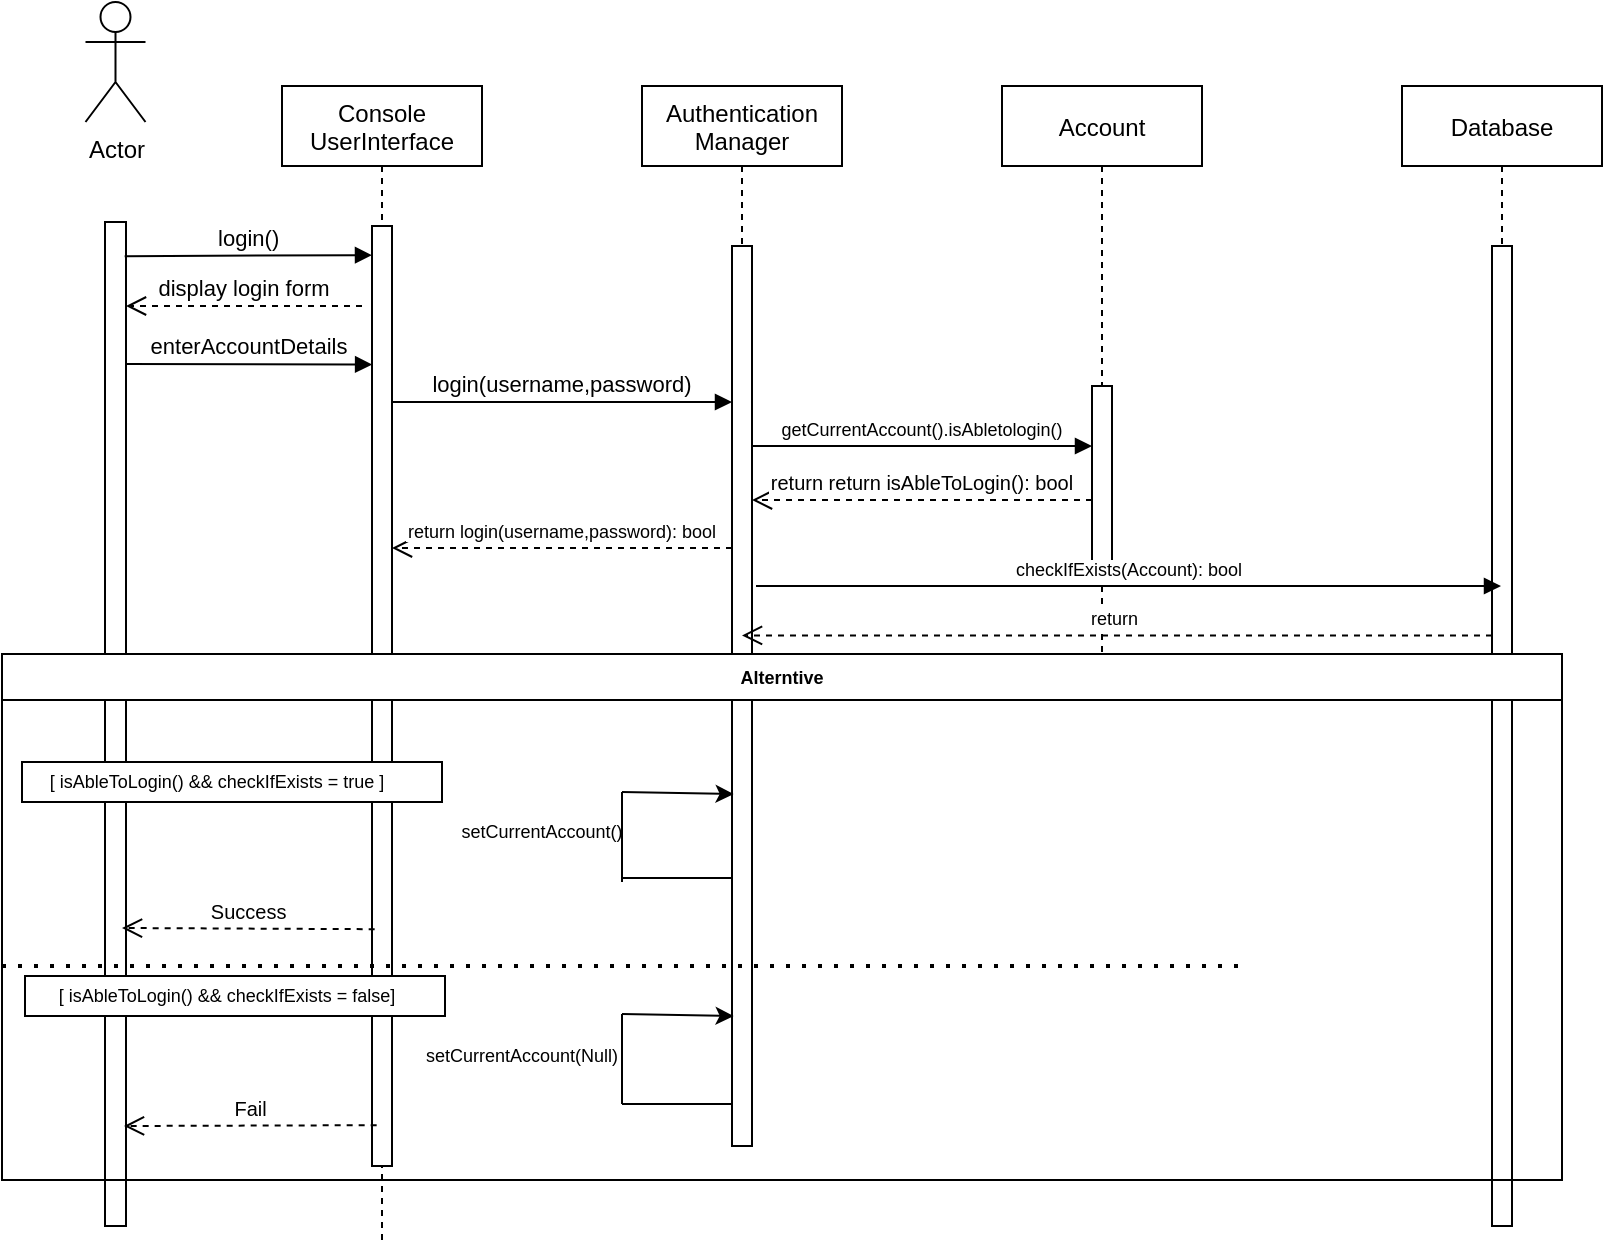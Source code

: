 <mxfile version="15.8.2" type="device"><diagram id="kgpKYQtTHZ0yAKxKKP6v" name="Page-1"><mxGraphModel dx="2272" dy="762" grid="1" gridSize="10" guides="1" tooltips="1" connect="1" arrows="1" fold="1" page="1" pageScale="1" pageWidth="850" pageHeight="1100" math="0" shadow="0"><root><mxCell id="0"/><mxCell id="1" parent="0"/><mxCell id="_wYik2mdYLtfwU2TrMEh-3" value="" style="whiteSpace=wrap;html=1;verticalAlign=top;" vertex="1" parent="1"><mxGeometry x="31.5" y="148" width="10.5" height="502" as="geometry"/></mxCell><mxCell id="3nuBFxr9cyL0pnOWT2aG-1" value="Console&#10;UserInterface" style="shape=umlLifeline;perimeter=lifelinePerimeter;container=1;collapsible=0;recursiveResize=0;rounded=0;shadow=0;strokeWidth=1;" parent="1" vertex="1"><mxGeometry x="120" y="80" width="100" height="580" as="geometry"/></mxCell><mxCell id="3nuBFxr9cyL0pnOWT2aG-2" value="" style="points=[];perimeter=orthogonalPerimeter;rounded=0;shadow=0;strokeWidth=1;" parent="3nuBFxr9cyL0pnOWT2aG-1" vertex="1"><mxGeometry x="45" y="70" width="10" height="470" as="geometry"/></mxCell><mxCell id="_wYik2mdYLtfwU2TrMEh-8" value="display login form" style="verticalAlign=bottom;endArrow=open;dashed=1;endSize=8;shadow=0;strokeWidth=1;" edge="1" parent="3nuBFxr9cyL0pnOWT2aG-1"><mxGeometry relative="1" as="geometry"><mxPoint x="-78.0" y="110.0" as="targetPoint"/><mxPoint x="40" y="110" as="sourcePoint"/></mxGeometry></mxCell><mxCell id="3nuBFxr9cyL0pnOWT2aG-5" value="Authentication&#10;Manager" style="shape=umlLifeline;perimeter=lifelinePerimeter;container=1;collapsible=0;recursiveResize=0;rounded=0;shadow=0;strokeWidth=1;" parent="1" vertex="1"><mxGeometry x="300" y="80" width="100" height="530" as="geometry"/></mxCell><mxCell id="3nuBFxr9cyL0pnOWT2aG-6" value="" style="points=[];perimeter=orthogonalPerimeter;rounded=0;shadow=0;strokeWidth=1;" parent="3nuBFxr9cyL0pnOWT2aG-5" vertex="1"><mxGeometry x="45" y="80" width="10" height="450" as="geometry"/></mxCell><mxCell id="3nuBFxr9cyL0pnOWT2aG-7" value="return login(username,password): bool" style="verticalAlign=bottom;endArrow=open;dashed=1;endSize=8;exitX=0;exitY=0.95;shadow=0;strokeWidth=1;fontSize=9;" parent="1" edge="1"><mxGeometry relative="1" as="geometry"><mxPoint x="175" y="311.0" as="targetPoint"/><mxPoint x="345" y="311.0" as="sourcePoint"/></mxGeometry></mxCell><mxCell id="3nuBFxr9cyL0pnOWT2aG-8" value="login(username,password)" style="verticalAlign=bottom;endArrow=block;entryX=0;entryY=0;shadow=0;strokeWidth=1;" parent="1" edge="1"><mxGeometry relative="1" as="geometry"><mxPoint x="175" y="238.0" as="sourcePoint"/><mxPoint x="345" y="238.0" as="targetPoint"/></mxGeometry></mxCell><mxCell id="_wYik2mdYLtfwU2TrMEh-1" value="Actor" style="shape=umlActor;verticalLabelPosition=bottom;verticalAlign=top;html=1;outlineConnect=0;" vertex="1" parent="1"><mxGeometry x="21.75" y="38" width="30" height="60" as="geometry"/></mxCell><mxCell id="_wYik2mdYLtfwU2TrMEh-7" value="login()" style="verticalAlign=bottom;endArrow=block;shadow=0;strokeWidth=1;entryX=0;entryY=0.031;entryDx=0;entryDy=0;entryPerimeter=0;exitX=0.937;exitY=0.034;exitDx=0;exitDy=0;exitPerimeter=0;" edge="1" parent="1" source="_wYik2mdYLtfwU2TrMEh-3" target="3nuBFxr9cyL0pnOWT2aG-2"><mxGeometry relative="1" as="geometry"><mxPoint x="42" y="157.0" as="sourcePoint"/><mxPoint x="165.05" y="159.96" as="targetPoint"/></mxGeometry></mxCell><mxCell id="_wYik2mdYLtfwU2TrMEh-9" value="enterAccountDetails" style="verticalAlign=bottom;endArrow=block;shadow=0;strokeWidth=1;entryX=0.005;entryY=0.054;entryDx=0;entryDy=0;entryPerimeter=0;" edge="1" parent="1"><mxGeometry relative="1" as="geometry"><mxPoint x="42" y="219.0" as="sourcePoint"/><mxPoint x="165.05" y="219.26" as="targetPoint"/></mxGeometry></mxCell><mxCell id="_wYik2mdYLtfwU2TrMEh-14" value="Account" style="shape=umlLifeline;perimeter=lifelinePerimeter;container=1;collapsible=0;recursiveResize=0;rounded=0;shadow=0;strokeWidth=1;" vertex="1" parent="1"><mxGeometry x="480" y="80" width="100" height="300" as="geometry"/></mxCell><mxCell id="_wYik2mdYLtfwU2TrMEh-15" value="" style="points=[];perimeter=orthogonalPerimeter;rounded=0;shadow=0;strokeWidth=1;" vertex="1" parent="_wYik2mdYLtfwU2TrMEh-14"><mxGeometry x="45" y="150" width="10" height="90" as="geometry"/></mxCell><mxCell id="_wYik2mdYLtfwU2TrMEh-16" value="getCurrentAccount().isAbletologin()" style="verticalAlign=bottom;endArrow=block;entryX=0;entryY=0;shadow=0;strokeWidth=1;fontSize=9;" edge="1" parent="_wYik2mdYLtfwU2TrMEh-14"><mxGeometry relative="1" as="geometry"><mxPoint x="-125" y="180.0" as="sourcePoint"/><mxPoint x="45" y="180.0" as="targetPoint"/></mxGeometry></mxCell><mxCell id="_wYik2mdYLtfwU2TrMEh-17" value="return return isAbleToLogin(): bool" style="verticalAlign=bottom;endArrow=open;dashed=1;endSize=8;exitX=0;exitY=0.95;shadow=0;strokeWidth=1;fontSize=10;" edge="1" parent="1"><mxGeometry relative="1" as="geometry"><mxPoint x="355" y="287.0" as="targetPoint"/><mxPoint x="525" y="287.0" as="sourcePoint"/></mxGeometry></mxCell><mxCell id="_wYik2mdYLtfwU2TrMEh-27" value="" style="endArrow=none;html=1;rounded=0;fontSize=9;" edge="1" parent="1"><mxGeometry width="50" height="50" relative="1" as="geometry"><mxPoint x="290" y="433" as="sourcePoint"/><mxPoint x="290" y="478" as="targetPoint"/></mxGeometry></mxCell><mxCell id="_wYik2mdYLtfwU2TrMEh-28" value="" style="endArrow=classic;html=1;rounded=0;fontSize=9;entryX=0.08;entryY=0.469;entryDx=0;entryDy=0;entryPerimeter=0;" edge="1" parent="1"><mxGeometry width="50" height="50" relative="1" as="geometry"><mxPoint x="290" y="433" as="sourcePoint"/><mxPoint x="345.8" y="434.05" as="targetPoint"/></mxGeometry></mxCell><mxCell id="_wYik2mdYLtfwU2TrMEh-35" value="" style="endArrow=none;html=1;rounded=0;fontSize=9;" edge="1" parent="1"><mxGeometry width="50" height="50" relative="1" as="geometry"><mxPoint x="290" y="589" as="sourcePoint"/><mxPoint x="345" y="589" as="targetPoint"/></mxGeometry></mxCell><mxCell id="_wYik2mdYLtfwU2TrMEh-37" value="" style="endArrow=none;html=1;rounded=0;fontSize=9;" edge="1" parent="1"><mxGeometry width="50" height="50" relative="1" as="geometry"><mxPoint x="290" y="544" as="sourcePoint"/><mxPoint x="290" y="589" as="targetPoint"/></mxGeometry></mxCell><mxCell id="_wYik2mdYLtfwU2TrMEh-38" value="" style="endArrow=classic;html=1;rounded=0;fontSize=9;entryX=0.08;entryY=0.469;entryDx=0;entryDy=0;entryPerimeter=0;" edge="1" parent="1"><mxGeometry width="50" height="50" relative="1" as="geometry"><mxPoint x="290" y="544" as="sourcePoint"/><mxPoint x="345.8" y="545.05" as="targetPoint"/></mxGeometry></mxCell><mxCell id="_wYik2mdYLtfwU2TrMEh-39" value="Fail" style="verticalAlign=bottom;endArrow=open;dashed=1;endSize=8;shadow=0;strokeWidth=1;fontSize=10;exitX=0.133;exitY=0.724;exitDx=0;exitDy=0;exitPerimeter=0;" edge="1" parent="1"><mxGeometry relative="1" as="geometry"><mxPoint x="41" y="600.0" as="targetPoint"/><mxPoint x="167.33" y="599.6" as="sourcePoint"/></mxGeometry></mxCell><mxCell id="_wYik2mdYLtfwU2TrMEh-40" value="Database" style="shape=umlLifeline;perimeter=lifelinePerimeter;container=1;collapsible=0;recursiveResize=0;rounded=0;shadow=0;strokeWidth=1;" vertex="1" parent="1"><mxGeometry x="680" y="80" width="100" height="570" as="geometry"/></mxCell><mxCell id="_wYik2mdYLtfwU2TrMEh-41" value="" style="points=[];perimeter=orthogonalPerimeter;rounded=0;shadow=0;strokeWidth=1;" vertex="1" parent="_wYik2mdYLtfwU2TrMEh-40"><mxGeometry x="45" y="80" width="10" height="490" as="geometry"/></mxCell><mxCell id="_wYik2mdYLtfwU2TrMEh-45" value="return " style="verticalAlign=bottom;endArrow=open;dashed=1;endSize=8;exitX=0;exitY=0.95;shadow=0;strokeWidth=1;fontSize=9;" edge="1" parent="_wYik2mdYLtfwU2TrMEh-40" target="3nuBFxr9cyL0pnOWT2aG-5"><mxGeometry relative="1" as="geometry"><mxPoint x="-125" y="274.71" as="targetPoint"/><mxPoint x="45" y="274.71" as="sourcePoint"/></mxGeometry></mxCell><mxCell id="_wYik2mdYLtfwU2TrMEh-44" value="checkIfExists(Account): bool" style="verticalAlign=bottom;endArrow=block;shadow=0;strokeWidth=1;fontSize=9;" edge="1" parent="1" target="_wYik2mdYLtfwU2TrMEh-40"><mxGeometry relative="1" as="geometry"><mxPoint x="357" y="330.0" as="sourcePoint"/><mxPoint x="527" y="330.0" as="targetPoint"/></mxGeometry></mxCell><mxCell id="_wYik2mdYLtfwU2TrMEh-21" value="Alterntive" style="swimlane;fontSize=9;" vertex="1" parent="1"><mxGeometry x="-20" y="364" width="780" height="263" as="geometry"/></mxCell><mxCell id="_wYik2mdYLtfwU2TrMEh-23" value="&lt;span style=&quot;color: rgba(0 , 0 , 0 , 0) ; font-family: monospace ; font-size: 0px&quot;&gt;%3CmxGraphModel%3E%3Croot%3E%3CmxCell%20id%3D%220%22%2F%3E%3CmxCell%20id%3D%221%22%20parent%3D%220%22%2F%3E%3CmxCell%20id%3D%222%22%20value%3D%22%5B%20isAbleToLogin()%20%3D%20true%20%5D%22%20style%3D%22text%3Bhtml%3D1%3BstrokeColor%3Dnone%3BfillColor%3Dnone%3Balign%3Dcenter%3BverticalAlign%3Dmiddle%3BwhiteSpace%3Dwrap%3Brounded%3D0%3BfontSize%3D9%3B%22%20vertex%3D%221%22%20parent%3D%221%22%3E%3CmxGeometry%20x%3D%22-20%22%20y%3D%22380%22%20width%3D%22130%22%20height%3D%2230%22%20as%3D%22geometry%22%2F%3E%3C%2FmxCell%3E%3C%2Froot%3E%3C%2FmxGraphModel%3E&lt;/span&gt;&lt;span style=&quot;color: rgba(0 , 0 , 0 , 0) ; font-family: monospace ; font-size: 0px&quot;&gt;%3CmxGraphModel%3E%3Croot%3E%3CmxCell%20id%3D%220%22%2F%3E%3CmxCell%20id%3D%221%22%20parent%3D%220%22%2F%3E%3CmxCell%20id%3D%222%22%20value%3D%22%5B%20isAbleToLogin()%20%3D%20true%20%5D%22%20style%3D%22text%3Bhtml%3D1%3BstrokeColor%3Dnone%3BfillColor%3Dnone%3Balign%3Dcenter%3BverticalAlign%3Dmiddle%3BwhiteSpace%3Dwrap%3Brounded%3D0%3BfontSize%3D9%3B%22%20vertex%3D%221%22%20parent%3D%221%22%3E%3CmxGeometry%20x%3D%22-20%22%20y%3D%22380%22%20width%3D%22130%22%20height%3D%2230%22%20as%3D%22geometry%22%2F%3E%3C%2FmxCell%3E%3C%2Froot%3E%3C%2FmxGraphModel%3E&lt;/span&gt;" style="rounded=0;whiteSpace=wrap;html=1;fontSize=9;" vertex="1" parent="_wYik2mdYLtfwU2TrMEh-21"><mxGeometry x="10" y="54" width="210" height="20" as="geometry"/></mxCell><mxCell id="_wYik2mdYLtfwU2TrMEh-24" value="[ isAbleToLogin() &amp;amp;&amp;amp; checkIfExists = true ]" style="text;html=1;strokeColor=none;fillColor=none;align=center;verticalAlign=middle;whiteSpace=wrap;rounded=0;fontSize=9;" vertex="1" parent="_wYik2mdYLtfwU2TrMEh-21"><mxGeometry x="10" y="49" width="195" height="30" as="geometry"/></mxCell><mxCell id="_wYik2mdYLtfwU2TrMEh-26" value="" style="endArrow=none;html=1;rounded=0;fontSize=9;" edge="1" parent="_wYik2mdYLtfwU2TrMEh-21"><mxGeometry width="50" height="50" relative="1" as="geometry"><mxPoint x="310" y="112" as="sourcePoint"/><mxPoint x="365" y="112" as="targetPoint"/></mxGeometry></mxCell><mxCell id="_wYik2mdYLtfwU2TrMEh-29" value="setCurrentAccount()" style="text;html=1;strokeColor=none;fillColor=none;align=center;verticalAlign=middle;whiteSpace=wrap;rounded=0;fontSize=9;" vertex="1" parent="_wYik2mdYLtfwU2TrMEh-21"><mxGeometry x="240" y="74" width="60" height="30" as="geometry"/></mxCell><mxCell id="_wYik2mdYLtfwU2TrMEh-31" value="Success" style="verticalAlign=bottom;endArrow=open;dashed=1;endSize=8;shadow=0;strokeWidth=1;fontSize=10;exitX=0.133;exitY=0.724;exitDx=0;exitDy=0;exitPerimeter=0;" edge="1" parent="_wYik2mdYLtfwU2TrMEh-21"><mxGeometry relative="1" as="geometry"><mxPoint x="60" y="137.0" as="targetPoint"/><mxPoint x="186.33" y="137.6" as="sourcePoint"/></mxGeometry></mxCell><mxCell id="_wYik2mdYLtfwU2TrMEh-36" value="setCurrentAccount(Null)" style="text;html=1;strokeColor=none;fillColor=none;align=center;verticalAlign=middle;whiteSpace=wrap;rounded=0;fontSize=9;" vertex="1" parent="_wYik2mdYLtfwU2TrMEh-21"><mxGeometry x="230" y="186" width="60" height="30" as="geometry"/></mxCell><mxCell id="_wYik2mdYLtfwU2TrMEh-47" value="" style="endArrow=none;dashed=1;html=1;dashPattern=1 3;strokeWidth=2;rounded=0;fontSize=9;" edge="1" parent="_wYik2mdYLtfwU2TrMEh-21"><mxGeometry width="50" height="50" relative="1" as="geometry"><mxPoint y="156" as="sourcePoint"/><mxPoint x="620" y="156" as="targetPoint"/></mxGeometry></mxCell><mxCell id="_wYik2mdYLtfwU2TrMEh-48" value="&lt;span style=&quot;color: rgba(0 , 0 , 0 , 0) ; font-family: monospace ; font-size: 0px&quot;&gt;%3CmxGraphModel%3E%3Croot%3E%3CmxCell%20id%3D%220%22%2F%3E%3CmxCell%20id%3D%221%22%20parent%3D%220%22%2F%3E%3CmxCell%20id%3D%222%22%20value%3D%22%5B%20isAbleToLogin()%20%3D%20true%20%5D%22%20style%3D%22text%3Bhtml%3D1%3BstrokeColor%3Dnone%3BfillColor%3Dnone%3Balign%3Dcenter%3BverticalAlign%3Dmiddle%3BwhiteSpace%3Dwrap%3Brounded%3D0%3BfontSize%3D9%3B%22%20vertex%3D%221%22%20parent%3D%221%22%3E%3CmxGeometry%20x%3D%22-20%22%20y%3D%22380%22%20width%3D%22130%22%20height%3D%2230%22%20as%3D%22geometry%22%2F%3E%3C%2FmxCell%3E%3C%2Froot%3E%3C%2FmxGraphModel%3E&lt;/span&gt;&lt;span style=&quot;color: rgba(0 , 0 , 0 , 0) ; font-family: monospace ; font-size: 0px&quot;&gt;%3CmxGraphModel%3E%3Croot%3E%3CmxCell%20id%3D%220%22%2F%3E%3CmxCell%20id%3D%221%22%20parent%3D%220%22%2F%3E%3CmxCell%20id%3D%222%22%20value%3D%22%5B%20isAbleToLogin()%20%3D%20true%20%5D%22%20style%3D%22text%3Bhtml%3D1%3BstrokeColor%3Dnone%3BfillColor%3Dnone%3Balign%3Dcenter%3BverticalAlign%3Dmiddle%3BwhiteSpace%3Dwrap%3Brounded%3D0%3BfontSize%3D9%3B%22%20vertex%3D%221%22%20parent%3D%221%22%3E%3CmxGeometry%20x%3D%22-20%22%20y%3D%22380%22%20width%3D%22130%22%20height%3D%2230%22%20as%3D%22geometry%22%2F%3E%3C%2FmxCell%3E%3C%2Froot%3E%3C%2FmxGraphModel%3E&lt;/span&gt;" style="rounded=0;whiteSpace=wrap;html=1;fontSize=9;" vertex="1" parent="_wYik2mdYLtfwU2TrMEh-21"><mxGeometry x="11.5" y="161" width="210" height="20" as="geometry"/></mxCell><mxCell id="_wYik2mdYLtfwU2TrMEh-49" value="[ isAbleToLogin() &amp;amp;&amp;amp; checkIfExists = false]" style="text;html=1;strokeColor=none;fillColor=none;align=center;verticalAlign=middle;whiteSpace=wrap;rounded=0;fontSize=9;" vertex="1" parent="_wYik2mdYLtfwU2TrMEh-21"><mxGeometry x="14.5" y="156" width="195" height="30" as="geometry"/></mxCell></root></mxGraphModel></diagram></mxfile>